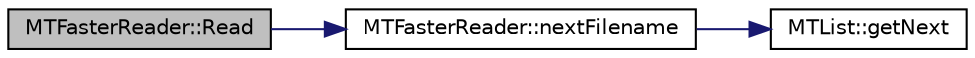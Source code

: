 digraph "MTFasterReader::Read"
{
 // LATEX_PDF_SIZE
  edge [fontname="Helvetica",fontsize="10",labelfontname="Helvetica",labelfontsize="10"];
  node [fontname="Helvetica",fontsize="10",shape=record];
  rankdir="LR";
  Node1 [label="MTFasterReader::Read",height=0.2,width=0.4,color="black", fillcolor="grey75", style="filled", fontcolor="black",tooltip=" "];
  Node1 -> Node2 [color="midnightblue",fontsize="10",style="solid",fontname="Helvetica"];
  Node2 [label="MTFasterReader::nextFilename",height=0.2,width=0.4,color="black", fillcolor="white", style="filled",URL="$class_m_t_faster_reader.html#a63e239df82bf04244bdab829bb73cd20",tooltip=" "];
  Node2 -> Node3 [color="midnightblue",fontsize="10",style="solid",fontname="Helvetica"];
  Node3 [label="MTList::getNext",height=0.2,width=0.4,color="black", fillcolor="white", style="filled",URL="$class_m_t_list.html#a8bd2bf9d5d63193261b6e99702c882b3",tooltip=" "];
}
